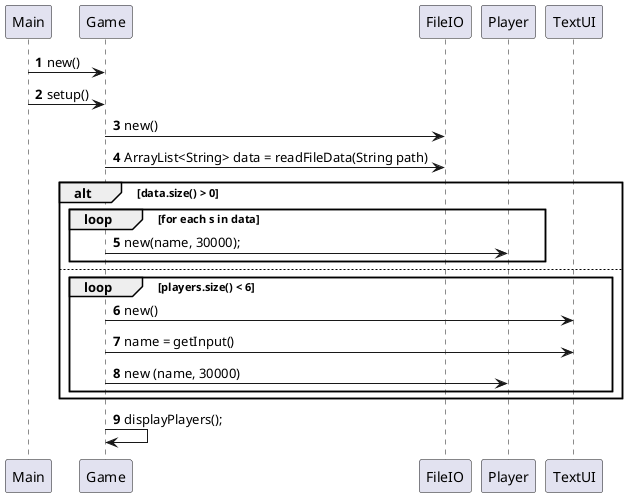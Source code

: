 @startuml
'https://plantuml.com/sequence-diagram

autonumber

Main -> Game: new()
Main -> Game: setup()
Game -> FileIO: new()
Game -> FileIO: ArrayList<String> data = readFileData(String path)
alt data.size() > 0
loop for each s in data
Game -> Player : new(name, 30000);

end

else
loop players.size() < 6
Game -> TextUI : new()
Game -> TextUI : name = getInput()
Game -> Player : new (name, 30000)
end

end
Game -> Game : displayPlayers();
@enduml
